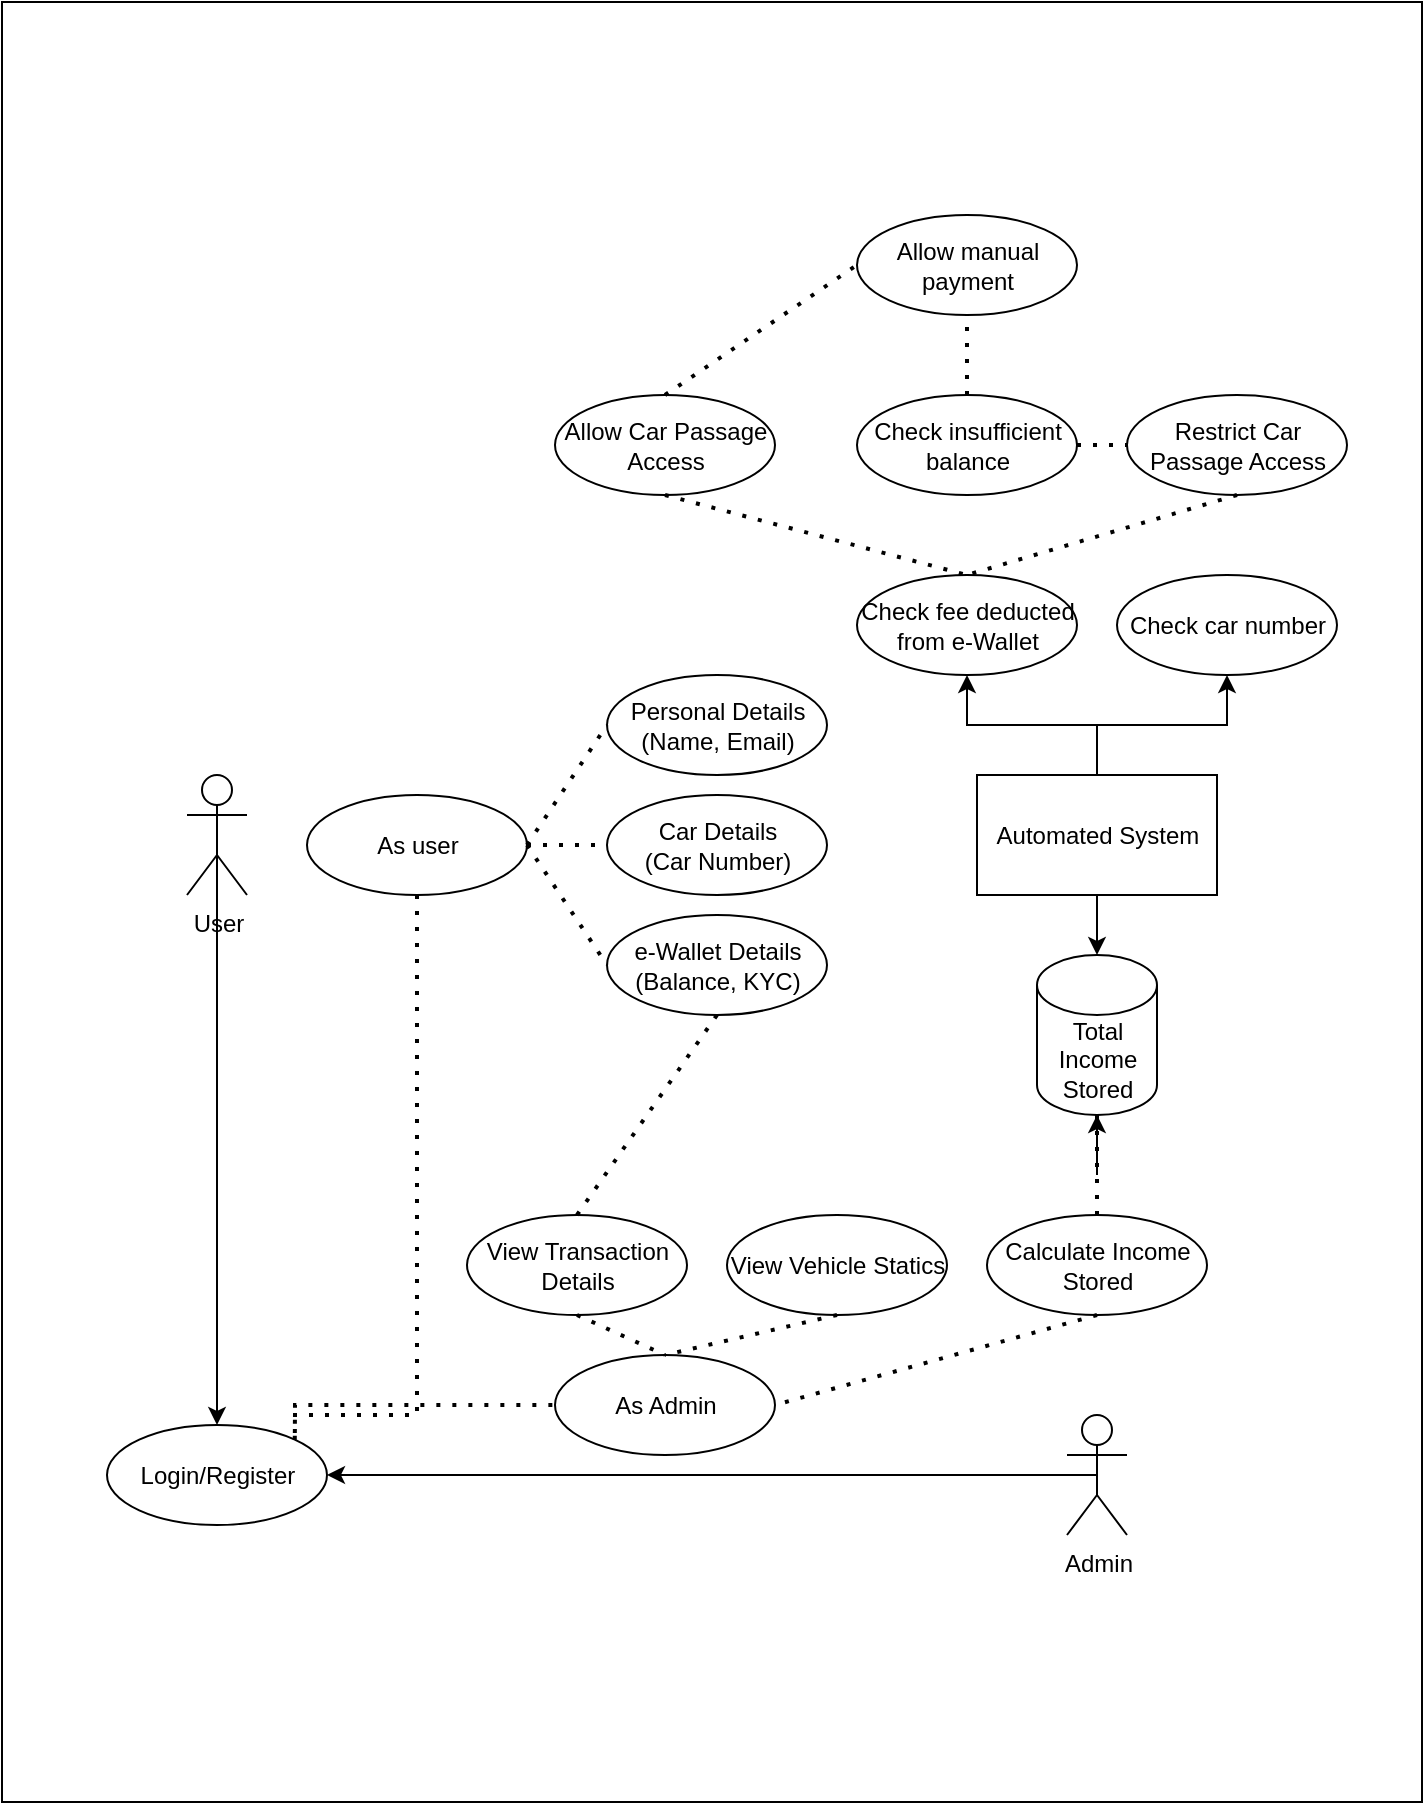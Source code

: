 <mxfile version="17.4.6"><diagram id="6X4wOp9FRkHl47MyQGHc" name="8TollPlazaUseCase"><mxGraphModel dx="5458" dy="2160" grid="1" gridSize="10" guides="1" tooltips="1" connect="1" arrows="1" fold="1" page="1" pageScale="1" pageWidth="827" pageHeight="1169" math="0" shadow="0"><root><mxCell id="0"/><mxCell id="1" parent="0"/><mxCell id="HoxB7awI6Mvpiw1yVBZz-42" value="" style="rounded=0;whiteSpace=wrap;html=1;" vertex="1" parent="1"><mxGeometry x="-350" y="640" width="710" height="900" as="geometry"/></mxCell><mxCell id="HoxB7awI6Mvpiw1yVBZz-2" style="edgeStyle=orthogonalEdgeStyle;rounded=0;orthogonalLoop=1;jettySize=auto;html=1;exitX=0.5;exitY=0.5;exitDx=0;exitDy=0;exitPerimeter=0;entryX=0.5;entryY=0;entryDx=0;entryDy=0;" edge="1" parent="1" source="HoxB7awI6Mvpiw1yVBZz-3" target="HoxB7awI6Mvpiw1yVBZz-24"><mxGeometry relative="1" as="geometry"/></mxCell><mxCell id="HoxB7awI6Mvpiw1yVBZz-3" value="User" style="shape=umlActor;verticalLabelPosition=bottom;verticalAlign=top;html=1;outlineConnect=0;" vertex="1" parent="1"><mxGeometry x="-257.5" y="1026.5" width="30" height="60" as="geometry"/></mxCell><mxCell id="HoxB7awI6Mvpiw1yVBZz-4" style="edgeStyle=orthogonalEdgeStyle;rounded=0;orthogonalLoop=1;jettySize=auto;html=1;exitX=0.5;exitY=0.5;exitDx=0;exitDy=0;exitPerimeter=0;entryX=1;entryY=0.5;entryDx=0;entryDy=0;" edge="1" parent="1" source="HoxB7awI6Mvpiw1yVBZz-5" target="HoxB7awI6Mvpiw1yVBZz-24"><mxGeometry relative="1" as="geometry"/></mxCell><mxCell id="HoxB7awI6Mvpiw1yVBZz-5" value="Admin" style="shape=umlActor;verticalLabelPosition=bottom;verticalAlign=top;html=1;outlineConnect=0;" vertex="1" parent="1"><mxGeometry x="182.5" y="1346.5" width="30" height="60" as="geometry"/></mxCell><mxCell id="HoxB7awI6Mvpiw1yVBZz-6" style="edgeStyle=orthogonalEdgeStyle;rounded=0;orthogonalLoop=1;jettySize=auto;html=1;exitX=0.5;exitY=0;exitDx=0;exitDy=0;entryX=0.5;entryY=1;entryDx=0;entryDy=0;" edge="1" parent="1" source="HoxB7awI6Mvpiw1yVBZz-9" target="HoxB7awI6Mvpiw1yVBZz-13"><mxGeometry relative="1" as="geometry"/></mxCell><mxCell id="HoxB7awI6Mvpiw1yVBZz-7" style="edgeStyle=orthogonalEdgeStyle;rounded=0;orthogonalLoop=1;jettySize=auto;html=1;exitX=0.5;exitY=0;exitDx=0;exitDy=0;entryX=0.5;entryY=1;entryDx=0;entryDy=0;" edge="1" parent="1" source="HoxB7awI6Mvpiw1yVBZz-9" target="HoxB7awI6Mvpiw1yVBZz-14"><mxGeometry relative="1" as="geometry"/></mxCell><mxCell id="HoxB7awI6Mvpiw1yVBZz-8" style="edgeStyle=orthogonalEdgeStyle;rounded=0;orthogonalLoop=1;jettySize=auto;html=1;exitX=0.5;exitY=1;exitDx=0;exitDy=0;entryX=0.5;entryY=0;entryDx=0;entryDy=0;entryPerimeter=0;" edge="1" parent="1" source="HoxB7awI6Mvpiw1yVBZz-9" target="HoxB7awI6Mvpiw1yVBZz-41"><mxGeometry relative="1" as="geometry"/></mxCell><mxCell id="HoxB7awI6Mvpiw1yVBZz-9" value="Automated System" style="rounded=0;whiteSpace=wrap;html=1;" vertex="1" parent="1"><mxGeometry x="137.5" y="1026.5" width="120" height="60" as="geometry"/></mxCell><mxCell id="HoxB7awI6Mvpiw1yVBZz-10" value="Calculate Income Stored" style="ellipse;whiteSpace=wrap;html=1;" vertex="1" parent="1"><mxGeometry x="142.5" y="1246.5" width="110" height="50" as="geometry"/></mxCell><mxCell id="HoxB7awI6Mvpiw1yVBZz-11" value="" style="endArrow=none;dashed=1;html=1;dashPattern=1 3;strokeWidth=2;rounded=0;exitX=0.5;exitY=0;exitDx=0;exitDy=0;entryX=0.5;entryY=1;entryDx=0;entryDy=0;entryPerimeter=0;" edge="1" parent="1" source="HoxB7awI6Mvpiw1yVBZz-10" target="HoxB7awI6Mvpiw1yVBZz-41"><mxGeometry width="50" height="50" relative="1" as="geometry"><mxPoint x="42.5" y="1106.5" as="sourcePoint"/><mxPoint x="197.5" y="1186.5" as="targetPoint"/></mxGeometry></mxCell><mxCell id="HoxB7awI6Mvpiw1yVBZz-12" value="" style="endArrow=classic;html=1;rounded=0;entryX=0.5;entryY=1;entryDx=0;entryDy=0;entryPerimeter=0;" edge="1" parent="1" target="HoxB7awI6Mvpiw1yVBZz-41"><mxGeometry width="50" height="50" relative="1" as="geometry"><mxPoint x="197.5" y="1226.5" as="sourcePoint"/><mxPoint x="242.5" y="1216.5" as="targetPoint"/></mxGeometry></mxCell><mxCell id="HoxB7awI6Mvpiw1yVBZz-13" value="Check fee deducted from e-Wallet" style="ellipse;whiteSpace=wrap;html=1;" vertex="1" parent="1"><mxGeometry x="77.5" y="926.5" width="110" height="50" as="geometry"/></mxCell><mxCell id="HoxB7awI6Mvpiw1yVBZz-14" value="Check car number" style="ellipse;whiteSpace=wrap;html=1;" vertex="1" parent="1"><mxGeometry x="207.5" y="926.5" width="110" height="50" as="geometry"/></mxCell><mxCell id="HoxB7awI6Mvpiw1yVBZz-15" value="Check insufficient balance" style="ellipse;whiteSpace=wrap;html=1;" vertex="1" parent="1"><mxGeometry x="77.5" y="836.5" width="110" height="50" as="geometry"/></mxCell><mxCell id="HoxB7awI6Mvpiw1yVBZz-16" value="Allow manual payment" style="ellipse;whiteSpace=wrap;html=1;" vertex="1" parent="1"><mxGeometry x="77.5" y="746.5" width="110" height="50" as="geometry"/></mxCell><mxCell id="HoxB7awI6Mvpiw1yVBZz-17" value="Restrict Car Passage Access" style="ellipse;whiteSpace=wrap;html=1;" vertex="1" parent="1"><mxGeometry x="212.5" y="836.5" width="110" height="50" as="geometry"/></mxCell><mxCell id="HoxB7awI6Mvpiw1yVBZz-18" value="Allow Car Passage Access" style="ellipse;whiteSpace=wrap;html=1;" vertex="1" parent="1"><mxGeometry x="-73.5" y="836.5" width="110" height="50" as="geometry"/></mxCell><mxCell id="HoxB7awI6Mvpiw1yVBZz-19" value="" style="endArrow=none;dashed=1;html=1;dashPattern=1 3;strokeWidth=2;rounded=0;entryX=0.5;entryY=1;entryDx=0;entryDy=0;exitX=0.5;exitY=0;exitDx=0;exitDy=0;" edge="1" parent="1" source="HoxB7awI6Mvpiw1yVBZz-15" target="HoxB7awI6Mvpiw1yVBZz-16"><mxGeometry width="50" height="50" relative="1" as="geometry"><mxPoint x="32.5" y="1026.5" as="sourcePoint"/><mxPoint x="82.5" y="976.5" as="targetPoint"/></mxGeometry></mxCell><mxCell id="HoxB7awI6Mvpiw1yVBZz-20" value="" style="endArrow=none;dashed=1;html=1;dashPattern=1 3;strokeWidth=2;rounded=0;exitX=1;exitY=0.5;exitDx=0;exitDy=0;entryX=0;entryY=0.5;entryDx=0;entryDy=0;" edge="1" parent="1" source="HoxB7awI6Mvpiw1yVBZz-15" target="HoxB7awI6Mvpiw1yVBZz-17"><mxGeometry width="50" height="50" relative="1" as="geometry"><mxPoint x="252.5" y="756.5" as="sourcePoint"/><mxPoint x="292.5" y="776.5" as="targetPoint"/></mxGeometry></mxCell><mxCell id="HoxB7awI6Mvpiw1yVBZz-21" value="" style="endArrow=none;dashed=1;html=1;dashPattern=1 3;strokeWidth=2;rounded=0;entryX=0.5;entryY=0;entryDx=0;entryDy=0;exitX=0.5;exitY=1;exitDx=0;exitDy=0;" edge="1" parent="1" source="HoxB7awI6Mvpiw1yVBZz-17" target="HoxB7awI6Mvpiw1yVBZz-13"><mxGeometry width="50" height="50" relative="1" as="geometry"><mxPoint x="32.5" y="1026.5" as="sourcePoint"/><mxPoint x="82.5" y="976.5" as="targetPoint"/></mxGeometry></mxCell><mxCell id="HoxB7awI6Mvpiw1yVBZz-22" value="" style="endArrow=none;dashed=1;html=1;dashPattern=1 3;strokeWidth=2;rounded=0;entryX=0;entryY=0.5;entryDx=0;entryDy=0;exitX=0.5;exitY=0;exitDx=0;exitDy=0;" edge="1" parent="1" source="HoxB7awI6Mvpiw1yVBZz-18" target="HoxB7awI6Mvpiw1yVBZz-16"><mxGeometry width="50" height="50" relative="1" as="geometry"><mxPoint x="32.5" y="1026.5" as="sourcePoint"/><mxPoint x="82.5" y="976.5" as="targetPoint"/></mxGeometry></mxCell><mxCell id="HoxB7awI6Mvpiw1yVBZz-23" value="" style="endArrow=none;dashed=1;html=1;dashPattern=1 3;strokeWidth=2;rounded=0;entryX=0.5;entryY=0;entryDx=0;entryDy=0;exitX=0.5;exitY=1;exitDx=0;exitDy=0;" edge="1" parent="1" source="HoxB7awI6Mvpiw1yVBZz-18" target="HoxB7awI6Mvpiw1yVBZz-13"><mxGeometry width="50" height="50" relative="1" as="geometry"><mxPoint x="32.5" y="1026.5" as="sourcePoint"/><mxPoint x="82.5" y="976.5" as="targetPoint"/></mxGeometry></mxCell><mxCell id="HoxB7awI6Mvpiw1yVBZz-24" value="Login/Register" style="ellipse;whiteSpace=wrap;html=1;" vertex="1" parent="1"><mxGeometry x="-297.5" y="1351.5" width="110" height="50" as="geometry"/></mxCell><mxCell id="HoxB7awI6Mvpiw1yVBZz-25" value="As Admin" style="ellipse;whiteSpace=wrap;html=1;" vertex="1" parent="1"><mxGeometry x="-73.5" y="1316.5" width="110" height="50" as="geometry"/></mxCell><mxCell id="HoxB7awI6Mvpiw1yVBZz-26" value="As user" style="ellipse;whiteSpace=wrap;html=1;" vertex="1" parent="1"><mxGeometry x="-197.5" y="1036.5" width="110" height="50" as="geometry"/></mxCell><mxCell id="HoxB7awI6Mvpiw1yVBZz-27" value="" style="endArrow=none;dashed=1;html=1;dashPattern=1 3;strokeWidth=2;rounded=0;exitX=1;exitY=0;exitDx=0;exitDy=0;entryX=0;entryY=0.5;entryDx=0;entryDy=0;" edge="1" parent="1" source="HoxB7awI6Mvpiw1yVBZz-24" target="HoxB7awI6Mvpiw1yVBZz-25"><mxGeometry width="50" height="50" relative="1" as="geometry"><mxPoint x="-7.5" y="1146.5" as="sourcePoint"/><mxPoint x="42.5" y="1096.5" as="targetPoint"/><Array as="points"><mxPoint x="-203.5" y="1341.5"/></Array></mxGeometry></mxCell><mxCell id="HoxB7awI6Mvpiw1yVBZz-28" value="" style="endArrow=none;dashed=1;html=1;dashPattern=1 3;strokeWidth=2;rounded=0;exitX=0.5;exitY=1;exitDx=0;exitDy=0;entryX=1;entryY=0;entryDx=0;entryDy=0;" edge="1" parent="1" source="HoxB7awI6Mvpiw1yVBZz-26" target="HoxB7awI6Mvpiw1yVBZz-24"><mxGeometry width="50" height="50" relative="1" as="geometry"><mxPoint x="-7.5" y="1146.5" as="sourcePoint"/><mxPoint x="42.5" y="1096.5" as="targetPoint"/><Array as="points"><mxPoint x="-142.5" y="1346.5"/><mxPoint x="-203.5" y="1346.5"/></Array></mxGeometry></mxCell><mxCell id="HoxB7awI6Mvpiw1yVBZz-29" value="View Transaction Details" style="ellipse;whiteSpace=wrap;html=1;" vertex="1" parent="1"><mxGeometry x="-117.5" y="1246.5" width="110" height="50" as="geometry"/></mxCell><mxCell id="HoxB7awI6Mvpiw1yVBZz-30" value="View Vehicle Statics" style="ellipse;whiteSpace=wrap;html=1;" vertex="1" parent="1"><mxGeometry x="12.5" y="1246.5" width="110" height="50" as="geometry"/></mxCell><mxCell id="HoxB7awI6Mvpiw1yVBZz-31" value="" style="endArrow=none;dashed=1;html=1;dashPattern=1 3;strokeWidth=2;rounded=0;entryX=0.5;entryY=0;entryDx=0;entryDy=0;exitX=0.5;exitY=1;exitDx=0;exitDy=0;" edge="1" parent="1" source="HoxB7awI6Mvpiw1yVBZz-29" target="HoxB7awI6Mvpiw1yVBZz-25"><mxGeometry width="50" height="50" relative="1" as="geometry"><mxPoint x="-7.5" y="1136.5" as="sourcePoint"/><mxPoint x="42.5" y="1086.5" as="targetPoint"/></mxGeometry></mxCell><mxCell id="HoxB7awI6Mvpiw1yVBZz-32" value="" style="endArrow=none;dashed=1;html=1;dashPattern=1 3;strokeWidth=2;rounded=0;entryX=0.5;entryY=0;entryDx=0;entryDy=0;exitX=0.5;exitY=1;exitDx=0;exitDy=0;" edge="1" parent="1" source="HoxB7awI6Mvpiw1yVBZz-30" target="HoxB7awI6Mvpiw1yVBZz-25"><mxGeometry width="50" height="50" relative="1" as="geometry"><mxPoint x="-52.5" y="1306.5" as="sourcePoint"/><mxPoint x="-8.5" y="1326.5" as="targetPoint"/></mxGeometry></mxCell><mxCell id="HoxB7awI6Mvpiw1yVBZz-33" value="" style="endArrow=none;dashed=1;html=1;dashPattern=1 3;strokeWidth=2;rounded=0;entryX=1;entryY=0.5;entryDx=0;entryDy=0;exitX=0.5;exitY=1;exitDx=0;exitDy=0;" edge="1" parent="1" source="HoxB7awI6Mvpiw1yVBZz-10" target="HoxB7awI6Mvpiw1yVBZz-25"><mxGeometry width="50" height="50" relative="1" as="geometry"><mxPoint x="77.5" y="1306.5" as="sourcePoint"/><mxPoint x="-8.5" y="1326.5" as="targetPoint"/></mxGeometry></mxCell><mxCell id="HoxB7awI6Mvpiw1yVBZz-34" value="Personal Details&lt;br&gt;(Name, Email)" style="ellipse;whiteSpace=wrap;html=1;" vertex="1" parent="1"><mxGeometry x="-47.5" y="976.5" width="110" height="50" as="geometry"/></mxCell><mxCell id="HoxB7awI6Mvpiw1yVBZz-35" value="Car Details&lt;br&gt;(Car Number)" style="ellipse;whiteSpace=wrap;html=1;" vertex="1" parent="1"><mxGeometry x="-47.5" y="1036.5" width="110" height="50" as="geometry"/></mxCell><mxCell id="HoxB7awI6Mvpiw1yVBZz-36" value="e-Wallet Details&lt;br&gt;(Balance, KYC)" style="ellipse;whiteSpace=wrap;html=1;" vertex="1" parent="1"><mxGeometry x="-47.5" y="1096.5" width="110" height="50" as="geometry"/></mxCell><mxCell id="HoxB7awI6Mvpiw1yVBZz-37" value="" style="endArrow=none;dashed=1;html=1;dashPattern=1 3;strokeWidth=2;rounded=0;exitX=1;exitY=0.5;exitDx=0;exitDy=0;entryX=0;entryY=0.5;entryDx=0;entryDy=0;" edge="1" parent="1" source="HoxB7awI6Mvpiw1yVBZz-26" target="HoxB7awI6Mvpiw1yVBZz-34"><mxGeometry width="50" height="50" relative="1" as="geometry"><mxPoint x="-7.5" y="1226.5" as="sourcePoint"/><mxPoint x="42.5" y="1176.5" as="targetPoint"/></mxGeometry></mxCell><mxCell id="HoxB7awI6Mvpiw1yVBZz-38" value="" style="endArrow=none;dashed=1;html=1;dashPattern=1 3;strokeWidth=2;rounded=0;exitX=1;exitY=0.5;exitDx=0;exitDy=0;entryX=0;entryY=0.5;entryDx=0;entryDy=0;" edge="1" parent="1" source="HoxB7awI6Mvpiw1yVBZz-26" target="HoxB7awI6Mvpiw1yVBZz-35"><mxGeometry width="50" height="50" relative="1" as="geometry"><mxPoint x="-77.5" y="1071.5" as="sourcePoint"/><mxPoint x="-63.5" y="1071.5" as="targetPoint"/></mxGeometry></mxCell><mxCell id="HoxB7awI6Mvpiw1yVBZz-39" value="" style="endArrow=none;dashed=1;html=1;dashPattern=1 3;strokeWidth=2;rounded=0;exitX=1;exitY=0.5;exitDx=0;exitDy=0;entryX=0;entryY=0.5;entryDx=0;entryDy=0;" edge="1" parent="1" source="HoxB7awI6Mvpiw1yVBZz-26" target="HoxB7awI6Mvpiw1yVBZz-36"><mxGeometry width="50" height="50" relative="1" as="geometry"><mxPoint x="-77.5" y="1071.5" as="sourcePoint"/><mxPoint x="-63.5" y="1131.5" as="targetPoint"/></mxGeometry></mxCell><mxCell id="HoxB7awI6Mvpiw1yVBZz-40" value="" style="endArrow=none;dashed=1;html=1;dashPattern=1 3;strokeWidth=2;rounded=0;entryX=0.5;entryY=1;entryDx=0;entryDy=0;exitX=0.5;exitY=0;exitDx=0;exitDy=0;" edge="1" parent="1" source="HoxB7awI6Mvpiw1yVBZz-29" target="HoxB7awI6Mvpiw1yVBZz-36"><mxGeometry width="50" height="50" relative="1" as="geometry"><mxPoint x="-7.5" y="1126.5" as="sourcePoint"/><mxPoint x="42.5" y="1076.5" as="targetPoint"/></mxGeometry></mxCell><mxCell id="HoxB7awI6Mvpiw1yVBZz-41" value="Total Income Stored" style="shape=cylinder3;whiteSpace=wrap;html=1;boundedLbl=1;backgroundOutline=1;size=15;" vertex="1" parent="1"><mxGeometry x="167.5" y="1116.5" width="60" height="80" as="geometry"/></mxCell></root></mxGraphModel></diagram></mxfile>